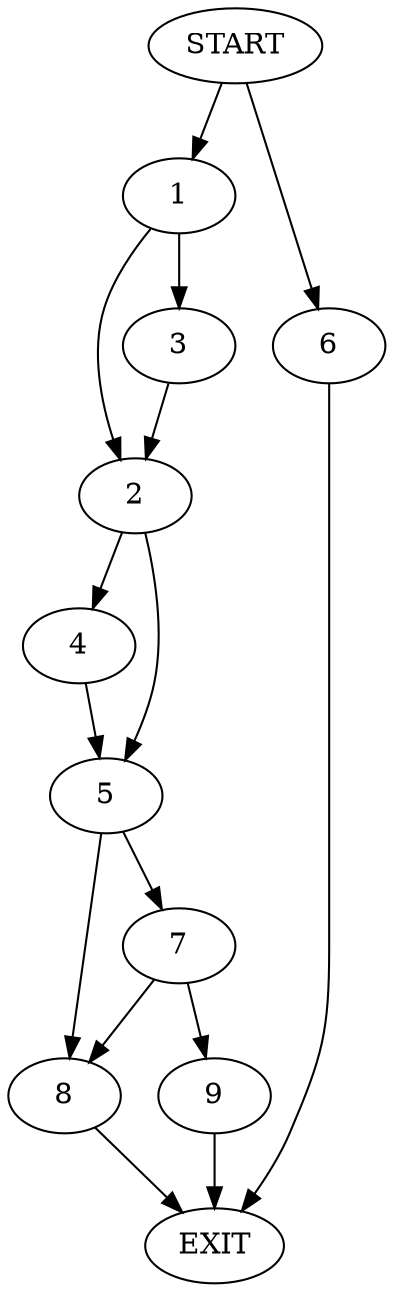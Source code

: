digraph {
0 [label="START"]
10 [label="EXIT"]
0 -> 1
1 -> 2
1 -> 3
3 -> 2
2 -> 4
2 -> 5
0 -> 6
6 -> 10
5 -> 7
5 -> 8
4 -> 5
7 -> 9
7 -> 8
8 -> 10
9 -> 10
}
